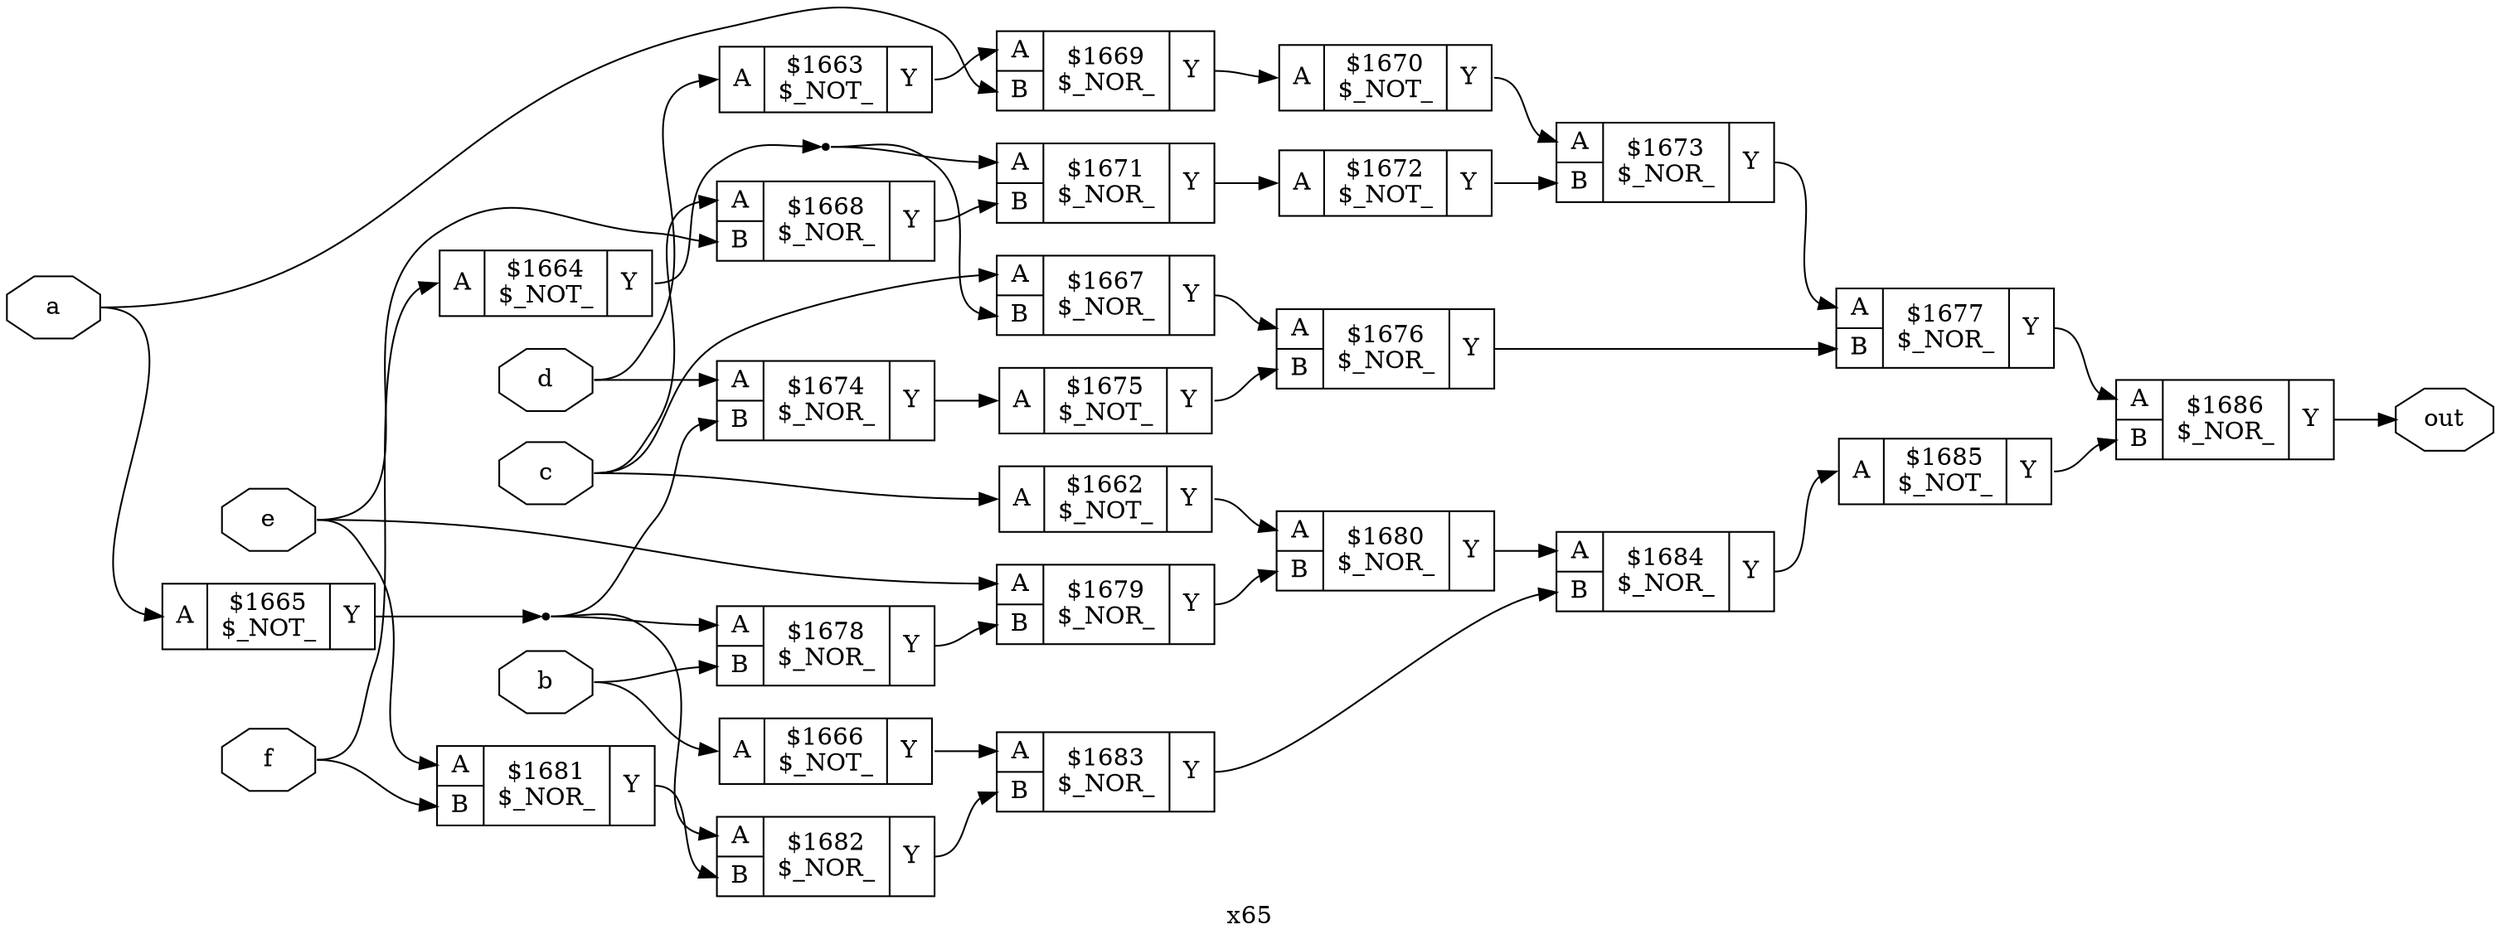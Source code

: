 digraph "x65" {
label="x65";
rankdir="LR";
remincross=true;
n25 [ shape=octagon, label="a", color="black", fontcolor="black" ];
n26 [ shape=octagon, label="b", color="black", fontcolor="black" ];
n27 [ shape=octagon, label="c", color="black", fontcolor="black" ];
n28 [ shape=octagon, label="d", color="black", fontcolor="black" ];
n29 [ shape=octagon, label="e", color="black", fontcolor="black" ];
n30 [ shape=octagon, label="f", color="black", fontcolor="black" ];
n31 [ shape=octagon, label="out", color="black", fontcolor="black" ];
c34 [ shape=record, label="{{<p32> A}|$1662\n$_NOT_|{<p33> Y}}" ];
c35 [ shape=record, label="{{<p32> A}|$1663\n$_NOT_|{<p33> Y}}" ];
c36 [ shape=record, label="{{<p32> A}|$1664\n$_NOT_|{<p33> Y}}" ];
c37 [ shape=record, label="{{<p32> A}|$1665\n$_NOT_|{<p33> Y}}" ];
c38 [ shape=record, label="{{<p32> A}|$1666\n$_NOT_|{<p33> Y}}" ];
c40 [ shape=record, label="{{<p32> A|<p39> B}|$1667\n$_NOR_|{<p33> Y}}" ];
c41 [ shape=record, label="{{<p32> A|<p39> B}|$1668\n$_NOR_|{<p33> Y}}" ];
c42 [ shape=record, label="{{<p32> A|<p39> B}|$1669\n$_NOR_|{<p33> Y}}" ];
c43 [ shape=record, label="{{<p32> A}|$1670\n$_NOT_|{<p33> Y}}" ];
c44 [ shape=record, label="{{<p32> A|<p39> B}|$1671\n$_NOR_|{<p33> Y}}" ];
c45 [ shape=record, label="{{<p32> A}|$1672\n$_NOT_|{<p33> Y}}" ];
c46 [ shape=record, label="{{<p32> A|<p39> B}|$1673\n$_NOR_|{<p33> Y}}" ];
c47 [ shape=record, label="{{<p32> A|<p39> B}|$1674\n$_NOR_|{<p33> Y}}" ];
c48 [ shape=record, label="{{<p32> A}|$1675\n$_NOT_|{<p33> Y}}" ];
c49 [ shape=record, label="{{<p32> A|<p39> B}|$1676\n$_NOR_|{<p33> Y}}" ];
c50 [ shape=record, label="{{<p32> A|<p39> B}|$1677\n$_NOR_|{<p33> Y}}" ];
c51 [ shape=record, label="{{<p32> A|<p39> B}|$1678\n$_NOR_|{<p33> Y}}" ];
c52 [ shape=record, label="{{<p32> A|<p39> B}|$1679\n$_NOR_|{<p33> Y}}" ];
c53 [ shape=record, label="{{<p32> A|<p39> B}|$1680\n$_NOR_|{<p33> Y}}" ];
c54 [ shape=record, label="{{<p32> A|<p39> B}|$1681\n$_NOR_|{<p33> Y}}" ];
c55 [ shape=record, label="{{<p32> A|<p39> B}|$1682\n$_NOR_|{<p33> Y}}" ];
c56 [ shape=record, label="{{<p32> A|<p39> B}|$1683\n$_NOR_|{<p33> Y}}" ];
c57 [ shape=record, label="{{<p32> A|<p39> B}|$1684\n$_NOR_|{<p33> Y}}" ];
c58 [ shape=record, label="{{<p32> A}|$1685\n$_NOT_|{<p33> Y}}" ];
c59 [ shape=record, label="{{<p32> A|<p39> B}|$1686\n$_NOR_|{<p33> Y}}" ];
n1 [ shape=point ];
c36:p33:e -> n1:w [color="black", label=""];
n1:e -> c40:p39:w [color="black", label=""];
n1:e -> c44:p32:w [color="black", label=""];
c46:p33:e -> c50:p32:w [color="black", label=""];
c47:p33:e -> c48:p32:w [color="black", label=""];
c48:p33:e -> c49:p39:w [color="black", label=""];
c49:p33:e -> c50:p39:w [color="black", label=""];
c50:p33:e -> c59:p32:w [color="black", label=""];
c51:p33:e -> c52:p39:w [color="black", label=""];
c52:p33:e -> c53:p39:w [color="black", label=""];
c53:p33:e -> c57:p32:w [color="black", label=""];
c54:p33:e -> c55:p39:w [color="black", label=""];
c55:p33:e -> c56:p39:w [color="black", label=""];
n2 [ shape=point ];
c37:p33:e -> n2:w [color="black", label=""];
n2:e -> c47:p39:w [color="black", label=""];
n2:e -> c51:p32:w [color="black", label=""];
n2:e -> c55:p32:w [color="black", label=""];
c56:p33:e -> c57:p39:w [color="black", label=""];
c57:p33:e -> c58:p32:w [color="black", label=""];
c58:p33:e -> c59:p39:w [color="black", label=""];
c34:p33:e -> c53:p32:w [color="black", label=""];
c35:p33:e -> c42:p32:w [color="black", label=""];
n25:e -> c37:p32:w [color="black", label=""];
n25:e -> c42:p39:w [color="black", label=""];
n26:e -> c38:p32:w [color="black", label=""];
n26:e -> c51:p39:w [color="black", label=""];
n27:e -> c34:p32:w [color="black", label=""];
n27:e -> c40:p32:w [color="black", label=""];
n27:e -> c41:p32:w [color="black", label=""];
n28:e -> c35:p32:w [color="black", label=""];
n28:e -> c47:p32:w [color="black", label=""];
n29:e -> c41:p39:w [color="black", label=""];
n29:e -> c52:p32:w [color="black", label=""];
n29:e -> c54:p32:w [color="black", label=""];
c38:p33:e -> c56:p32:w [color="black", label=""];
n30:e -> c36:p32:w [color="black", label=""];
n30:e -> c54:p39:w [color="black", label=""];
c59:p33:e -> n31:w [color="black", label=""];
c40:p33:e -> c49:p32:w [color="black", label=""];
c41:p33:e -> c44:p39:w [color="black", label=""];
c42:p33:e -> c43:p32:w [color="black", label=""];
c43:p33:e -> c46:p32:w [color="black", label=""];
c44:p33:e -> c45:p32:w [color="black", label=""];
c45:p33:e -> c46:p39:w [color="black", label=""];
}
